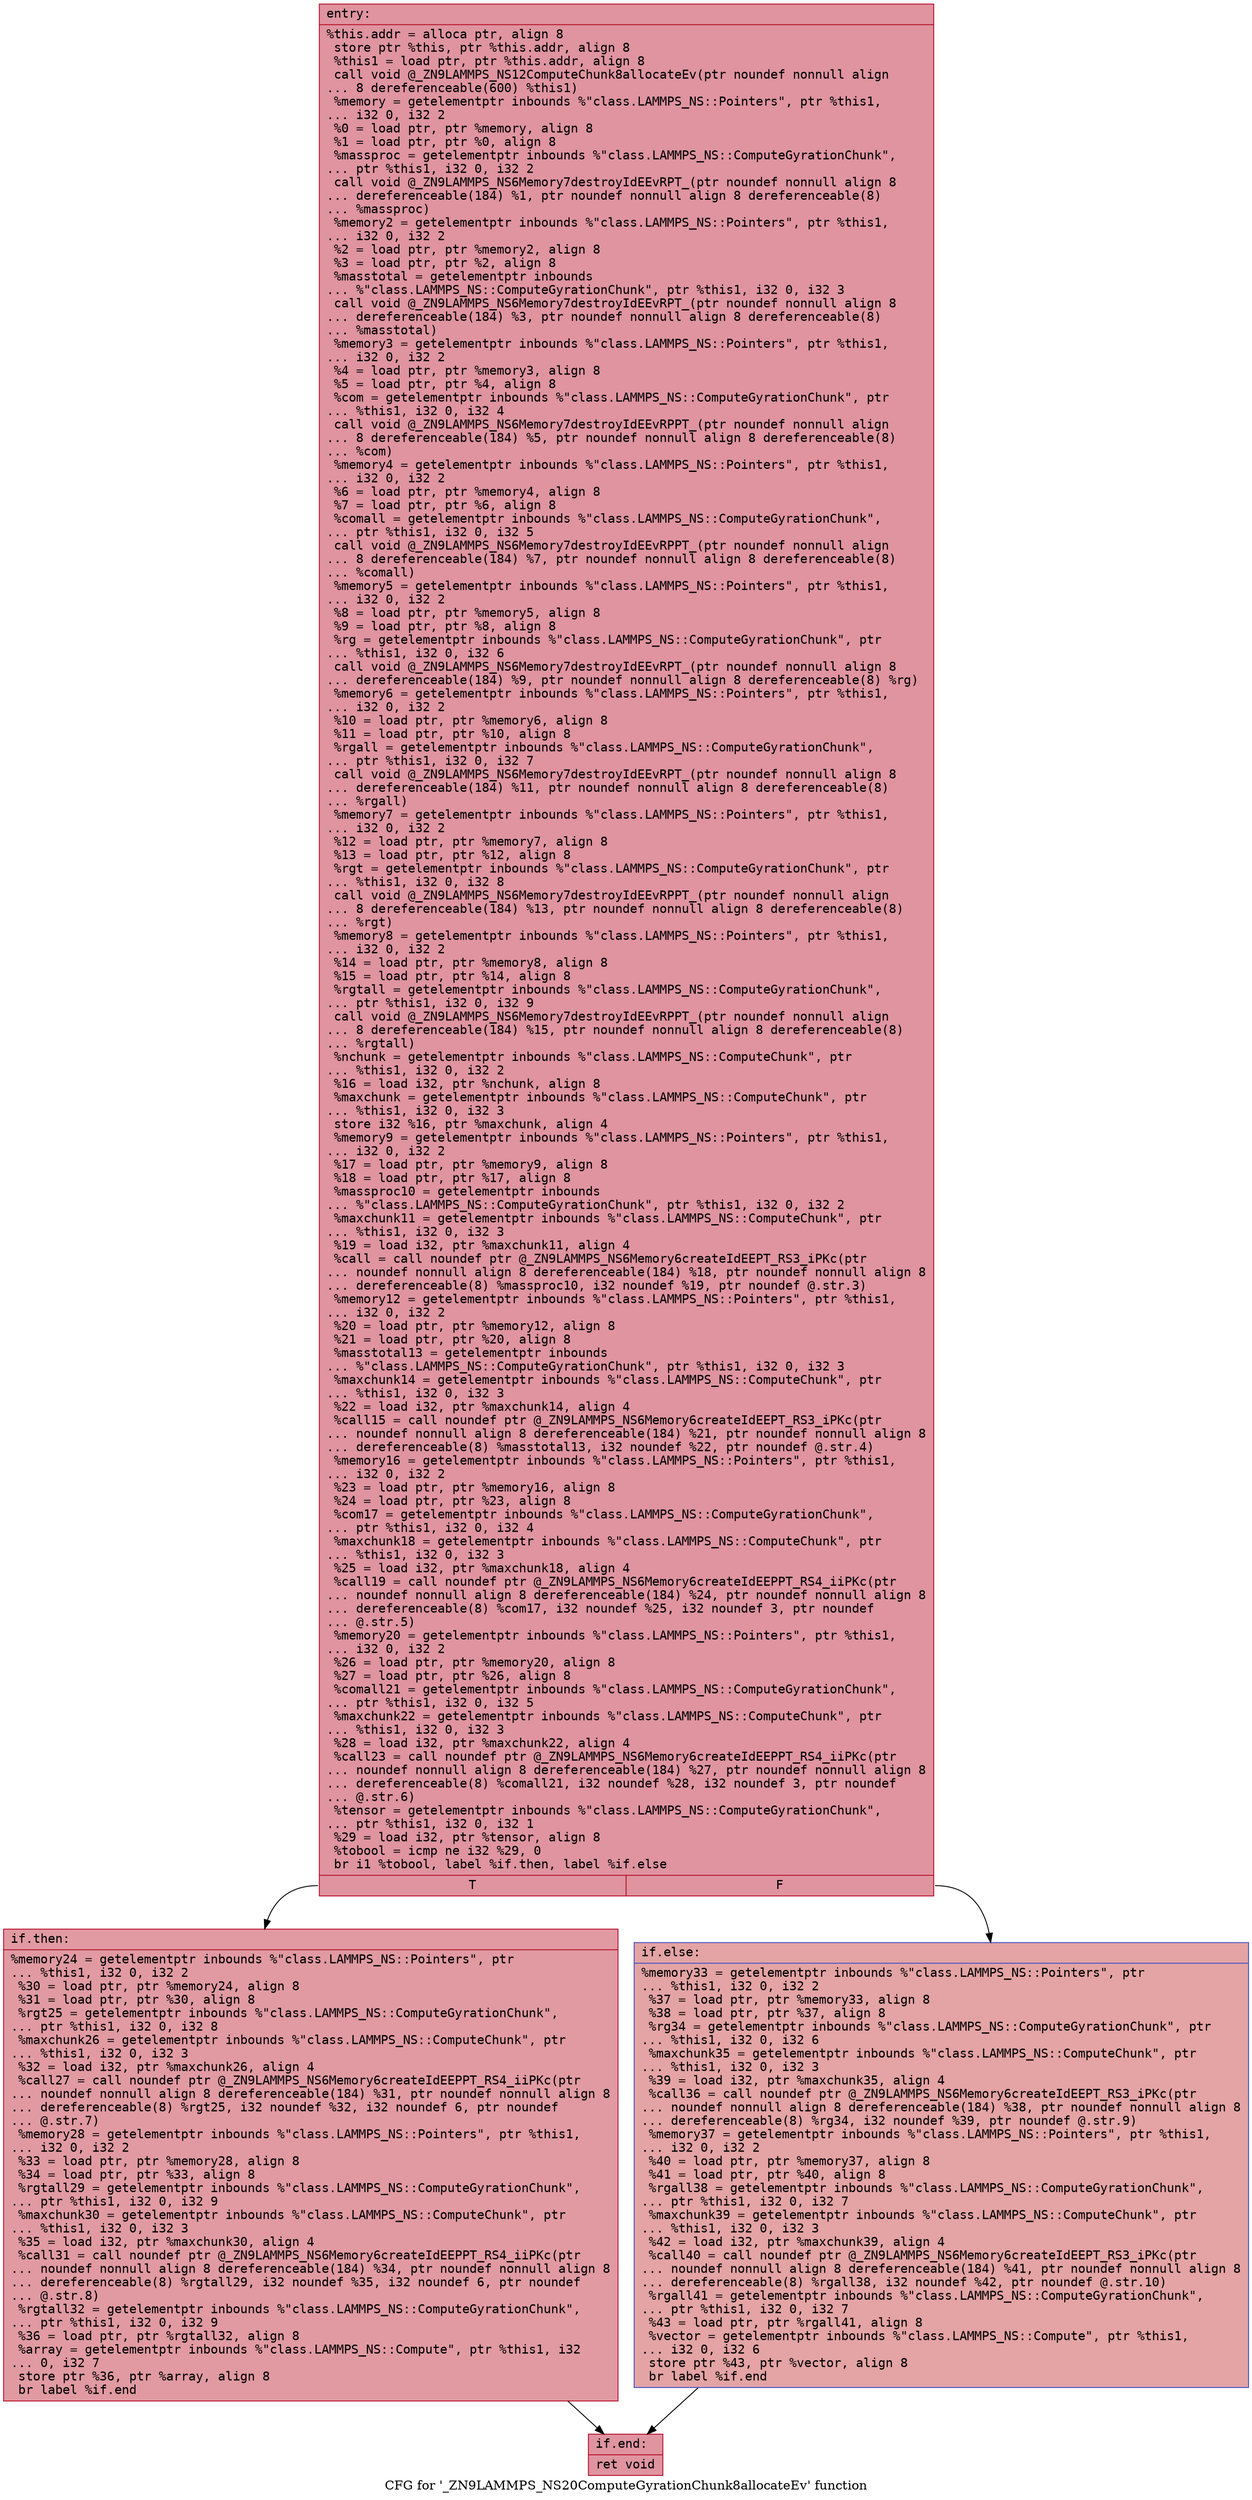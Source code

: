 digraph "CFG for '_ZN9LAMMPS_NS20ComputeGyrationChunk8allocateEv' function" {
	label="CFG for '_ZN9LAMMPS_NS20ComputeGyrationChunk8allocateEv' function";

	Node0x5561dfa30020 [shape=record,color="#b70d28ff", style=filled, fillcolor="#b70d2870" fontname="Courier",label="{entry:\l|  %this.addr = alloca ptr, align 8\l  store ptr %this, ptr %this.addr, align 8\l  %this1 = load ptr, ptr %this.addr, align 8\l  call void @_ZN9LAMMPS_NS12ComputeChunk8allocateEv(ptr noundef nonnull align\l... 8 dereferenceable(600) %this1)\l  %memory = getelementptr inbounds %\"class.LAMMPS_NS::Pointers\", ptr %this1,\l... i32 0, i32 2\l  %0 = load ptr, ptr %memory, align 8\l  %1 = load ptr, ptr %0, align 8\l  %massproc = getelementptr inbounds %\"class.LAMMPS_NS::ComputeGyrationChunk\",\l... ptr %this1, i32 0, i32 2\l  call void @_ZN9LAMMPS_NS6Memory7destroyIdEEvRPT_(ptr noundef nonnull align 8\l... dereferenceable(184) %1, ptr noundef nonnull align 8 dereferenceable(8)\l... %massproc)\l  %memory2 = getelementptr inbounds %\"class.LAMMPS_NS::Pointers\", ptr %this1,\l... i32 0, i32 2\l  %2 = load ptr, ptr %memory2, align 8\l  %3 = load ptr, ptr %2, align 8\l  %masstotal = getelementptr inbounds\l... %\"class.LAMMPS_NS::ComputeGyrationChunk\", ptr %this1, i32 0, i32 3\l  call void @_ZN9LAMMPS_NS6Memory7destroyIdEEvRPT_(ptr noundef nonnull align 8\l... dereferenceable(184) %3, ptr noundef nonnull align 8 dereferenceable(8)\l... %masstotal)\l  %memory3 = getelementptr inbounds %\"class.LAMMPS_NS::Pointers\", ptr %this1,\l... i32 0, i32 2\l  %4 = load ptr, ptr %memory3, align 8\l  %5 = load ptr, ptr %4, align 8\l  %com = getelementptr inbounds %\"class.LAMMPS_NS::ComputeGyrationChunk\", ptr\l... %this1, i32 0, i32 4\l  call void @_ZN9LAMMPS_NS6Memory7destroyIdEEvRPPT_(ptr noundef nonnull align\l... 8 dereferenceable(184) %5, ptr noundef nonnull align 8 dereferenceable(8)\l... %com)\l  %memory4 = getelementptr inbounds %\"class.LAMMPS_NS::Pointers\", ptr %this1,\l... i32 0, i32 2\l  %6 = load ptr, ptr %memory4, align 8\l  %7 = load ptr, ptr %6, align 8\l  %comall = getelementptr inbounds %\"class.LAMMPS_NS::ComputeGyrationChunk\",\l... ptr %this1, i32 0, i32 5\l  call void @_ZN9LAMMPS_NS6Memory7destroyIdEEvRPPT_(ptr noundef nonnull align\l... 8 dereferenceable(184) %7, ptr noundef nonnull align 8 dereferenceable(8)\l... %comall)\l  %memory5 = getelementptr inbounds %\"class.LAMMPS_NS::Pointers\", ptr %this1,\l... i32 0, i32 2\l  %8 = load ptr, ptr %memory5, align 8\l  %9 = load ptr, ptr %8, align 8\l  %rg = getelementptr inbounds %\"class.LAMMPS_NS::ComputeGyrationChunk\", ptr\l... %this1, i32 0, i32 6\l  call void @_ZN9LAMMPS_NS6Memory7destroyIdEEvRPT_(ptr noundef nonnull align 8\l... dereferenceable(184) %9, ptr noundef nonnull align 8 dereferenceable(8) %rg)\l  %memory6 = getelementptr inbounds %\"class.LAMMPS_NS::Pointers\", ptr %this1,\l... i32 0, i32 2\l  %10 = load ptr, ptr %memory6, align 8\l  %11 = load ptr, ptr %10, align 8\l  %rgall = getelementptr inbounds %\"class.LAMMPS_NS::ComputeGyrationChunk\",\l... ptr %this1, i32 0, i32 7\l  call void @_ZN9LAMMPS_NS6Memory7destroyIdEEvRPT_(ptr noundef nonnull align 8\l... dereferenceable(184) %11, ptr noundef nonnull align 8 dereferenceable(8)\l... %rgall)\l  %memory7 = getelementptr inbounds %\"class.LAMMPS_NS::Pointers\", ptr %this1,\l... i32 0, i32 2\l  %12 = load ptr, ptr %memory7, align 8\l  %13 = load ptr, ptr %12, align 8\l  %rgt = getelementptr inbounds %\"class.LAMMPS_NS::ComputeGyrationChunk\", ptr\l... %this1, i32 0, i32 8\l  call void @_ZN9LAMMPS_NS6Memory7destroyIdEEvRPPT_(ptr noundef nonnull align\l... 8 dereferenceable(184) %13, ptr noundef nonnull align 8 dereferenceable(8)\l... %rgt)\l  %memory8 = getelementptr inbounds %\"class.LAMMPS_NS::Pointers\", ptr %this1,\l... i32 0, i32 2\l  %14 = load ptr, ptr %memory8, align 8\l  %15 = load ptr, ptr %14, align 8\l  %rgtall = getelementptr inbounds %\"class.LAMMPS_NS::ComputeGyrationChunk\",\l... ptr %this1, i32 0, i32 9\l  call void @_ZN9LAMMPS_NS6Memory7destroyIdEEvRPPT_(ptr noundef nonnull align\l... 8 dereferenceable(184) %15, ptr noundef nonnull align 8 dereferenceable(8)\l... %rgtall)\l  %nchunk = getelementptr inbounds %\"class.LAMMPS_NS::ComputeChunk\", ptr\l... %this1, i32 0, i32 2\l  %16 = load i32, ptr %nchunk, align 8\l  %maxchunk = getelementptr inbounds %\"class.LAMMPS_NS::ComputeChunk\", ptr\l... %this1, i32 0, i32 3\l  store i32 %16, ptr %maxchunk, align 4\l  %memory9 = getelementptr inbounds %\"class.LAMMPS_NS::Pointers\", ptr %this1,\l... i32 0, i32 2\l  %17 = load ptr, ptr %memory9, align 8\l  %18 = load ptr, ptr %17, align 8\l  %massproc10 = getelementptr inbounds\l... %\"class.LAMMPS_NS::ComputeGyrationChunk\", ptr %this1, i32 0, i32 2\l  %maxchunk11 = getelementptr inbounds %\"class.LAMMPS_NS::ComputeChunk\", ptr\l... %this1, i32 0, i32 3\l  %19 = load i32, ptr %maxchunk11, align 4\l  %call = call noundef ptr @_ZN9LAMMPS_NS6Memory6createIdEEPT_RS3_iPKc(ptr\l... noundef nonnull align 8 dereferenceable(184) %18, ptr noundef nonnull align 8\l... dereferenceable(8) %massproc10, i32 noundef %19, ptr noundef @.str.3)\l  %memory12 = getelementptr inbounds %\"class.LAMMPS_NS::Pointers\", ptr %this1,\l... i32 0, i32 2\l  %20 = load ptr, ptr %memory12, align 8\l  %21 = load ptr, ptr %20, align 8\l  %masstotal13 = getelementptr inbounds\l... %\"class.LAMMPS_NS::ComputeGyrationChunk\", ptr %this1, i32 0, i32 3\l  %maxchunk14 = getelementptr inbounds %\"class.LAMMPS_NS::ComputeChunk\", ptr\l... %this1, i32 0, i32 3\l  %22 = load i32, ptr %maxchunk14, align 4\l  %call15 = call noundef ptr @_ZN9LAMMPS_NS6Memory6createIdEEPT_RS3_iPKc(ptr\l... noundef nonnull align 8 dereferenceable(184) %21, ptr noundef nonnull align 8\l... dereferenceable(8) %masstotal13, i32 noundef %22, ptr noundef @.str.4)\l  %memory16 = getelementptr inbounds %\"class.LAMMPS_NS::Pointers\", ptr %this1,\l... i32 0, i32 2\l  %23 = load ptr, ptr %memory16, align 8\l  %24 = load ptr, ptr %23, align 8\l  %com17 = getelementptr inbounds %\"class.LAMMPS_NS::ComputeGyrationChunk\",\l... ptr %this1, i32 0, i32 4\l  %maxchunk18 = getelementptr inbounds %\"class.LAMMPS_NS::ComputeChunk\", ptr\l... %this1, i32 0, i32 3\l  %25 = load i32, ptr %maxchunk18, align 4\l  %call19 = call noundef ptr @_ZN9LAMMPS_NS6Memory6createIdEEPPT_RS4_iiPKc(ptr\l... noundef nonnull align 8 dereferenceable(184) %24, ptr noundef nonnull align 8\l... dereferenceable(8) %com17, i32 noundef %25, i32 noundef 3, ptr noundef\l... @.str.5)\l  %memory20 = getelementptr inbounds %\"class.LAMMPS_NS::Pointers\", ptr %this1,\l... i32 0, i32 2\l  %26 = load ptr, ptr %memory20, align 8\l  %27 = load ptr, ptr %26, align 8\l  %comall21 = getelementptr inbounds %\"class.LAMMPS_NS::ComputeGyrationChunk\",\l... ptr %this1, i32 0, i32 5\l  %maxchunk22 = getelementptr inbounds %\"class.LAMMPS_NS::ComputeChunk\", ptr\l... %this1, i32 0, i32 3\l  %28 = load i32, ptr %maxchunk22, align 4\l  %call23 = call noundef ptr @_ZN9LAMMPS_NS6Memory6createIdEEPPT_RS4_iiPKc(ptr\l... noundef nonnull align 8 dereferenceable(184) %27, ptr noundef nonnull align 8\l... dereferenceable(8) %comall21, i32 noundef %28, i32 noundef 3, ptr noundef\l... @.str.6)\l  %tensor = getelementptr inbounds %\"class.LAMMPS_NS::ComputeGyrationChunk\",\l... ptr %this1, i32 0, i32 1\l  %29 = load i32, ptr %tensor, align 8\l  %tobool = icmp ne i32 %29, 0\l  br i1 %tobool, label %if.then, label %if.else\l|{<s0>T|<s1>F}}"];
	Node0x5561dfa30020:s0 -> Node0x5561dfa345d0[tooltip="entry -> if.then\nProbability 62.50%" ];
	Node0x5561dfa30020:s1 -> Node0x5561dfa346a0[tooltip="entry -> if.else\nProbability 37.50%" ];
	Node0x5561dfa345d0 [shape=record,color="#b70d28ff", style=filled, fillcolor="#bb1b2c70" fontname="Courier",label="{if.then:\l|  %memory24 = getelementptr inbounds %\"class.LAMMPS_NS::Pointers\", ptr\l... %this1, i32 0, i32 2\l  %30 = load ptr, ptr %memory24, align 8\l  %31 = load ptr, ptr %30, align 8\l  %rgt25 = getelementptr inbounds %\"class.LAMMPS_NS::ComputeGyrationChunk\",\l... ptr %this1, i32 0, i32 8\l  %maxchunk26 = getelementptr inbounds %\"class.LAMMPS_NS::ComputeChunk\", ptr\l... %this1, i32 0, i32 3\l  %32 = load i32, ptr %maxchunk26, align 4\l  %call27 = call noundef ptr @_ZN9LAMMPS_NS6Memory6createIdEEPPT_RS4_iiPKc(ptr\l... noundef nonnull align 8 dereferenceable(184) %31, ptr noundef nonnull align 8\l... dereferenceable(8) %rgt25, i32 noundef %32, i32 noundef 6, ptr noundef\l... @.str.7)\l  %memory28 = getelementptr inbounds %\"class.LAMMPS_NS::Pointers\", ptr %this1,\l... i32 0, i32 2\l  %33 = load ptr, ptr %memory28, align 8\l  %34 = load ptr, ptr %33, align 8\l  %rgtall29 = getelementptr inbounds %\"class.LAMMPS_NS::ComputeGyrationChunk\",\l... ptr %this1, i32 0, i32 9\l  %maxchunk30 = getelementptr inbounds %\"class.LAMMPS_NS::ComputeChunk\", ptr\l... %this1, i32 0, i32 3\l  %35 = load i32, ptr %maxchunk30, align 4\l  %call31 = call noundef ptr @_ZN9LAMMPS_NS6Memory6createIdEEPPT_RS4_iiPKc(ptr\l... noundef nonnull align 8 dereferenceable(184) %34, ptr noundef nonnull align 8\l... dereferenceable(8) %rgtall29, i32 noundef %35, i32 noundef 6, ptr noundef\l... @.str.8)\l  %rgtall32 = getelementptr inbounds %\"class.LAMMPS_NS::ComputeGyrationChunk\",\l... ptr %this1, i32 0, i32 9\l  %36 = load ptr, ptr %rgtall32, align 8\l  %array = getelementptr inbounds %\"class.LAMMPS_NS::Compute\", ptr %this1, i32\l... 0, i32 7\l  store ptr %36, ptr %array, align 8\l  br label %if.end\l}"];
	Node0x5561dfa345d0 -> Node0x5561dfa35cb0[tooltip="if.then -> if.end\nProbability 100.00%" ];
	Node0x5561dfa346a0 [shape=record,color="#3d50c3ff", style=filled, fillcolor="#c32e3170" fontname="Courier",label="{if.else:\l|  %memory33 = getelementptr inbounds %\"class.LAMMPS_NS::Pointers\", ptr\l... %this1, i32 0, i32 2\l  %37 = load ptr, ptr %memory33, align 8\l  %38 = load ptr, ptr %37, align 8\l  %rg34 = getelementptr inbounds %\"class.LAMMPS_NS::ComputeGyrationChunk\", ptr\l... %this1, i32 0, i32 6\l  %maxchunk35 = getelementptr inbounds %\"class.LAMMPS_NS::ComputeChunk\", ptr\l... %this1, i32 0, i32 3\l  %39 = load i32, ptr %maxchunk35, align 4\l  %call36 = call noundef ptr @_ZN9LAMMPS_NS6Memory6createIdEEPT_RS3_iPKc(ptr\l... noundef nonnull align 8 dereferenceable(184) %38, ptr noundef nonnull align 8\l... dereferenceable(8) %rg34, i32 noundef %39, ptr noundef @.str.9)\l  %memory37 = getelementptr inbounds %\"class.LAMMPS_NS::Pointers\", ptr %this1,\l... i32 0, i32 2\l  %40 = load ptr, ptr %memory37, align 8\l  %41 = load ptr, ptr %40, align 8\l  %rgall38 = getelementptr inbounds %\"class.LAMMPS_NS::ComputeGyrationChunk\",\l... ptr %this1, i32 0, i32 7\l  %maxchunk39 = getelementptr inbounds %\"class.LAMMPS_NS::ComputeChunk\", ptr\l... %this1, i32 0, i32 3\l  %42 = load i32, ptr %maxchunk39, align 4\l  %call40 = call noundef ptr @_ZN9LAMMPS_NS6Memory6createIdEEPT_RS3_iPKc(ptr\l... noundef nonnull align 8 dereferenceable(184) %41, ptr noundef nonnull align 8\l... dereferenceable(8) %rgall38, i32 noundef %42, ptr noundef @.str.10)\l  %rgall41 = getelementptr inbounds %\"class.LAMMPS_NS::ComputeGyrationChunk\",\l... ptr %this1, i32 0, i32 7\l  %43 = load ptr, ptr %rgall41, align 8\l  %vector = getelementptr inbounds %\"class.LAMMPS_NS::Compute\", ptr %this1,\l... i32 0, i32 6\l  store ptr %43, ptr %vector, align 8\l  br label %if.end\l}"];
	Node0x5561dfa346a0 -> Node0x5561dfa35cb0[tooltip="if.else -> if.end\nProbability 100.00%" ];
	Node0x5561dfa35cb0 [shape=record,color="#b70d28ff", style=filled, fillcolor="#b70d2870" fontname="Courier",label="{if.end:\l|  ret void\l}"];
}
